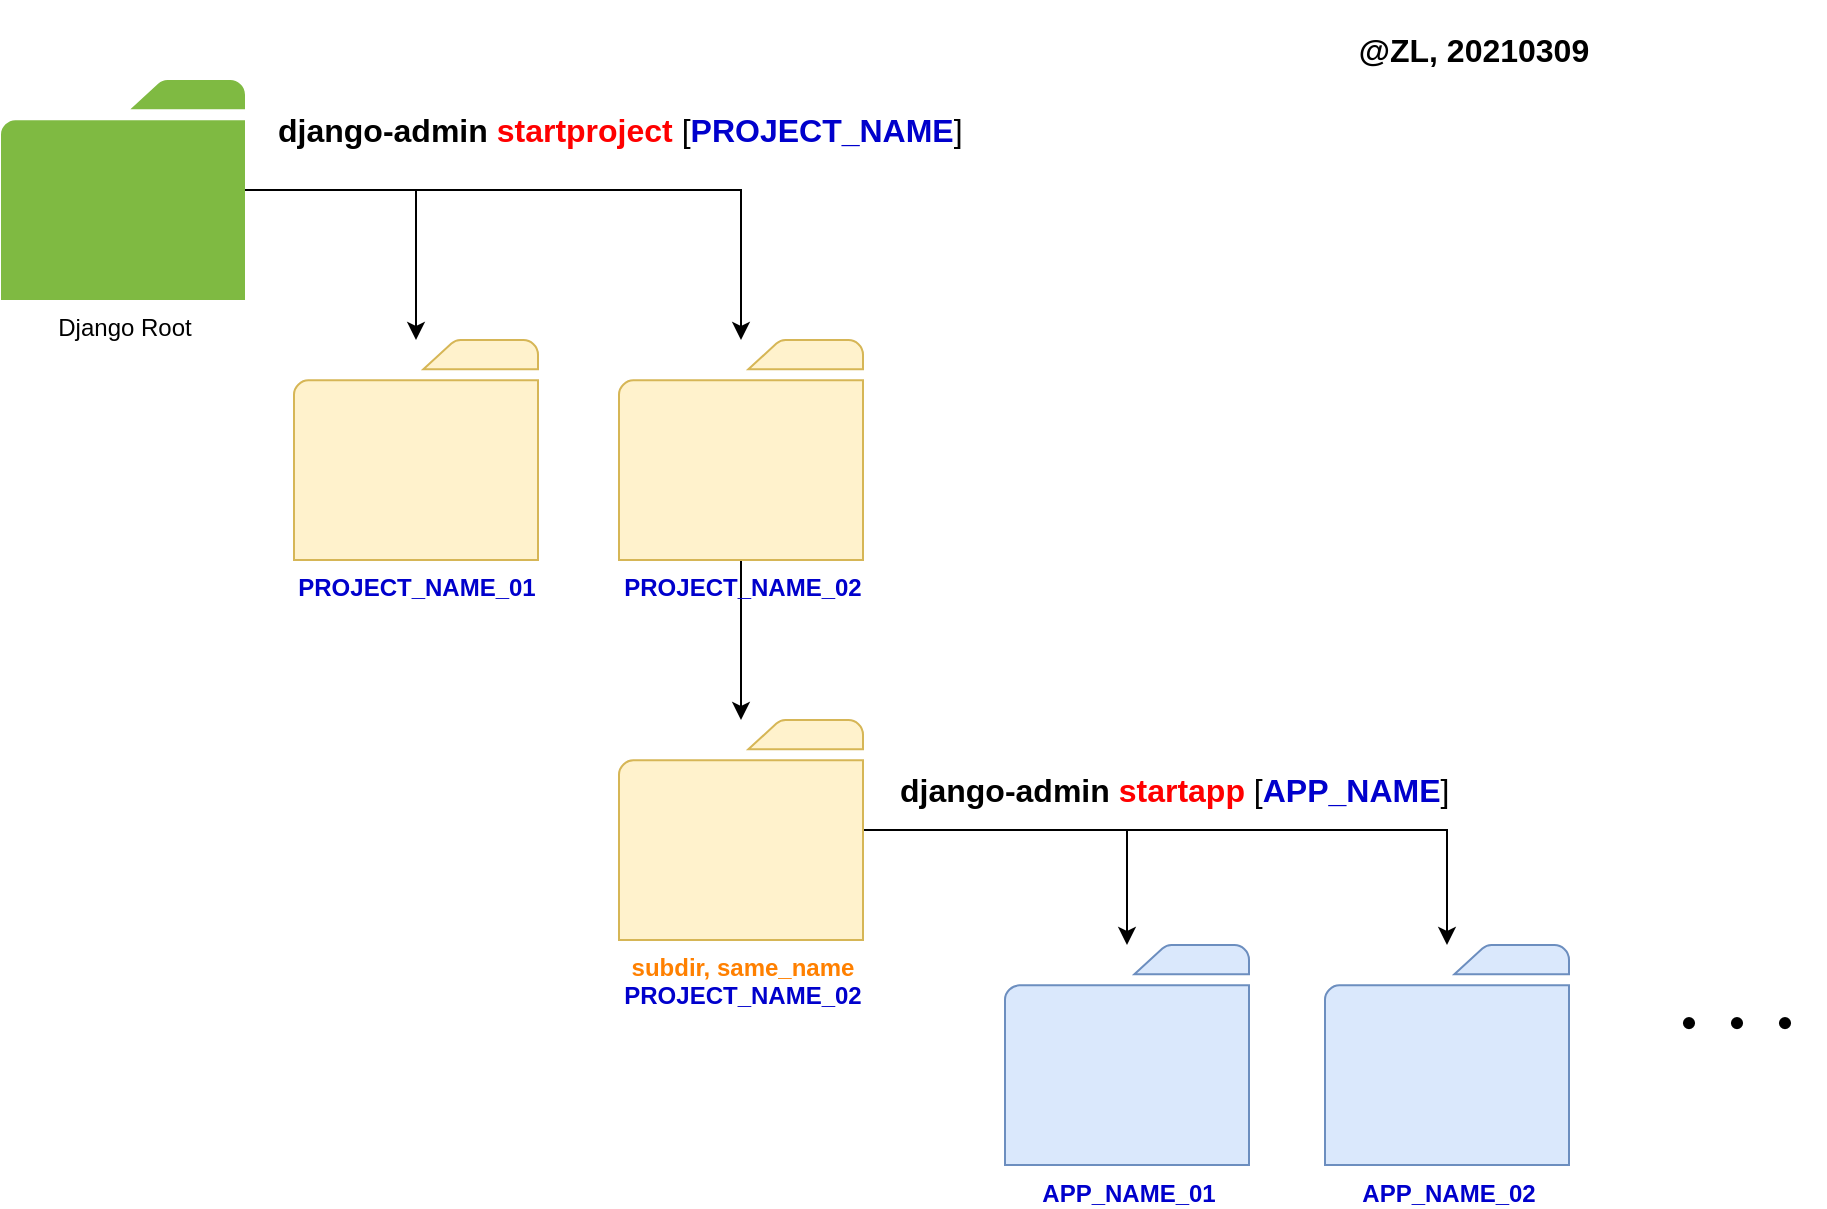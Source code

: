 <mxfile version="12.2.4" pages="1"><diagram id="f84PbTcEkosN_PAhIxp0" name="Page-1"><mxGraphModel dx="730" dy="592" grid="1" gridSize="10" guides="1" tooltips="1" connect="1" arrows="1" fold="1" page="1" pageScale="1" pageWidth="1100" pageHeight="850" math="0" shadow="0"><root><mxCell id="0"/><mxCell id="1" parent="0"/><mxCell id="16" value="" style="edgeStyle=orthogonalEdgeStyle;rounded=0;orthogonalLoop=1;jettySize=auto;html=1;fontSize=16;" parent="1" source="2" target="15" edge="1"><mxGeometry relative="1" as="geometry"/></mxCell><mxCell id="17" style="edgeStyle=orthogonalEdgeStyle;rounded=0;orthogonalLoop=1;jettySize=auto;html=1;fontSize=16;" parent="1" source="2" target="3" edge="1"><mxGeometry relative="1" as="geometry"/></mxCell><mxCell id="2" value="Django Root" style="pointerEvents=1;shadow=0;dashed=0;html=1;strokeColor=none;labelPosition=center;verticalLabelPosition=bottom;verticalAlign=top;outlineConnect=0;align=center;shape=mxgraph.office.concepts.folder;fillColor=#7FBA42;" parent="1" vertex="1"><mxGeometry x="43.5" y="80" width="122" height="110" as="geometry"/></mxCell><mxCell id="15" value="&lt;font style=&quot;font-size: 12px&quot; color=&quot;#0000cc&quot;&gt;&lt;b&gt;PROJECT_NAME_01&lt;/b&gt;&lt;/font&gt;" style="pointerEvents=1;shadow=0;dashed=0;html=1;strokeColor=#d6b656;labelPosition=center;verticalLabelPosition=bottom;verticalAlign=top;outlineConnect=0;align=center;shape=mxgraph.office.concepts.folder;fillColor=#fff2cc;" parent="1" vertex="1"><mxGeometry x="190" y="210" width="122" height="110" as="geometry"/></mxCell><mxCell id="8" value="" style="edgeStyle=orthogonalEdgeStyle;rounded=0;orthogonalLoop=1;jettySize=auto;html=1;fontSize=16;" parent="1" source="22" target="7" edge="1"><mxGeometry relative="1" as="geometry"><mxPoint x="500" y="447.5" as="sourcePoint"/></mxGeometry></mxCell><mxCell id="23" value="" style="edgeStyle=orthogonalEdgeStyle;rounded=0;orthogonalLoop=1;jettySize=auto;html=1;" parent="1" source="3" target="22" edge="1"><mxGeometry relative="1" as="geometry"/></mxCell><mxCell id="3" value="&lt;b&gt;&lt;font color=&quot;#0000cc&quot;&gt;PROJECT_NAME_02&lt;/font&gt;&lt;/b&gt;" style="pointerEvents=1;shadow=0;dashed=0;html=1;strokeColor=#d6b656;labelPosition=center;verticalLabelPosition=bottom;verticalAlign=top;outlineConnect=0;align=center;shape=mxgraph.office.concepts.folder;fillColor=#fff2cc;" parent="1" vertex="1"><mxGeometry x="352.5" y="210" width="122" height="110" as="geometry"/></mxCell><mxCell id="24" style="edgeStyle=orthogonalEdgeStyle;rounded=0;orthogonalLoop=1;jettySize=auto;html=1;" parent="1" source="22" target="12" edge="1"><mxGeometry relative="1" as="geometry"/></mxCell><mxCell id="22" value="&lt;b&gt;&lt;font color=&quot;#ff8000&quot;&gt;subdir, same_name&lt;/font&gt;&lt;br&gt;&lt;font color=&quot;#0000cc&quot;&gt;PROJECT_NAME_02&lt;/font&gt;&lt;/b&gt;" style="pointerEvents=1;shadow=0;dashed=0;html=1;strokeColor=#d6b656;labelPosition=center;verticalLabelPosition=bottom;verticalAlign=top;outlineConnect=0;align=center;shape=mxgraph.office.concepts.folder;fillColor=#fff2cc;" parent="1" vertex="1"><mxGeometry x="352.5" y="400" width="122" height="110" as="geometry"/></mxCell><mxCell id="12" value="&lt;b&gt;&lt;font color=&quot;#0000cc&quot;&gt;APP_NAME_01&lt;/font&gt;&lt;/b&gt;" style="pointerEvents=1;shadow=0;dashed=0;html=1;strokeColor=#6c8ebf;labelPosition=center;verticalLabelPosition=bottom;verticalAlign=top;outlineConnect=0;align=center;shape=mxgraph.office.concepts.folder;fillColor=#dae8fc;" parent="1" vertex="1"><mxGeometry x="545.5" y="512.5" width="122" height="110" as="geometry"/></mxCell><mxCell id="7" value="&lt;font color=&quot;#0000cc&quot;&gt;&lt;b&gt;APP_NAME_02&lt;/b&gt;&lt;/font&gt;" style="pointerEvents=1;shadow=0;dashed=0;html=1;strokeColor=#6c8ebf;labelPosition=center;verticalLabelPosition=bottom;verticalAlign=top;outlineConnect=0;align=center;shape=mxgraph.office.concepts.folder;fillColor=#dae8fc;" parent="1" vertex="1"><mxGeometry x="705.5" y="512.5" width="122" height="110" as="geometry"/></mxCell><mxCell id="5" value="&lt;b style=&quot;font-size: 16px&quot;&gt;django-admin&lt;/b&gt; &lt;b style=&quot;font-size: 16px&quot;&gt;&lt;font color=&quot;#ff0000&quot;&gt;startproject&lt;/font&gt;&lt;/b&gt; [&lt;b style=&quot;font-size: 16px&quot;&gt;&lt;font color=&quot;#0000cc&quot;&gt;PROJECT_NAME&lt;/font&gt;&lt;/b&gt;]" style="text;html=1;strokeColor=none;fillColor=none;align=left;verticalAlign=middle;whiteSpace=wrap;rounded=0;fontSize=16;" parent="1" vertex="1"><mxGeometry x="180" y="90" width="420" height="30" as="geometry"/></mxCell><mxCell id="9" value="&lt;b style=&quot;font-size: 16px&quot;&gt;django-admin&lt;/b&gt; &lt;b style=&quot;font-size: 16px&quot;&gt;&lt;font color=&quot;#ff0000&quot;&gt;startapp&lt;/font&gt;&lt;/b&gt;&amp;nbsp;[&lt;b style=&quot;font-size: 16px&quot;&gt;&lt;font color=&quot;#0000cc&quot;&gt;APP_NAME&lt;/font&gt;&lt;/b&gt;]" style="text;html=1;strokeColor=none;fillColor=none;align=left;verticalAlign=middle;whiteSpace=wrap;rounded=0;fontSize=16;" parent="1" vertex="1"><mxGeometry x="490.5" y="420" width="420" height="30" as="geometry"/></mxCell><mxCell id="14" value="&lt;span style=&quot;font-size: 24px;&quot;&gt;・・・&lt;/span&gt;" style="text;html=1;strokeColor=none;fillColor=none;align=center;verticalAlign=middle;whiteSpace=wrap;rounded=0;fontSize=24;fontStyle=1" parent="1" vertex="1"><mxGeometry x="865.5" y="542.5" width="90" height="20" as="geometry"/></mxCell><mxCell id="18" value="@ZL, 20210309" style="text;html=1;strokeColor=none;fillColor=none;align=center;verticalAlign=middle;whiteSpace=wrap;rounded=0;fontSize=16;fontStyle=1" parent="1" vertex="1"><mxGeometry x="675" y="40" width="210" height="50" as="geometry"/></mxCell></root></mxGraphModel></diagram></mxfile>